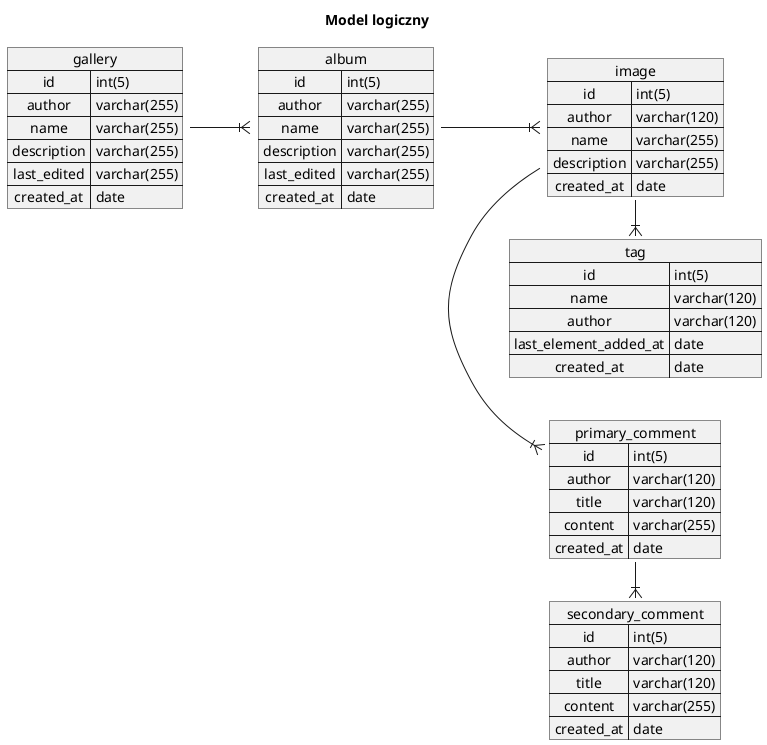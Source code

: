 @startuml
left to right direction
' Horizontal lines:
' Vertical lines: -->, <--, <-->, ->, -|{, <->
title Model logiczny

map gallery {
 id => int(5)
 author => varchar(255)
 name => varchar(255)
 description => varchar(255)
 last_edited => varchar(255)
 created_at => date
}

map album {
 id => int(5)
 author => varchar(255)
 name => varchar(255)
 description => varchar(255)
 last_edited => varchar(255)
 created_at => date
}

map image {
 id => int(5)
 author => varchar(120)
 name => varchar(255)
 description => varchar(255)
 created_at => date
}

map primary_comment {
 id => int(5)
 author => varchar(120)
 title => varchar(120)
 content => varchar(255)
 created_at => date
}

map secondary_comment {
 id => int(5)
 author => varchar(120)
 title => varchar(120)
 content => varchar(255)
 created_at => date
}

map tag {
 id => int(5)
 name => varchar(120)
 author => varchar(120)
 last_element_added_at => date
 created_at => date
}

gallery --|{ album
album --|{ image
image -|{ primary_comment
primary_comment -|{ secondary_comment
image -|{ tag
@enduml
